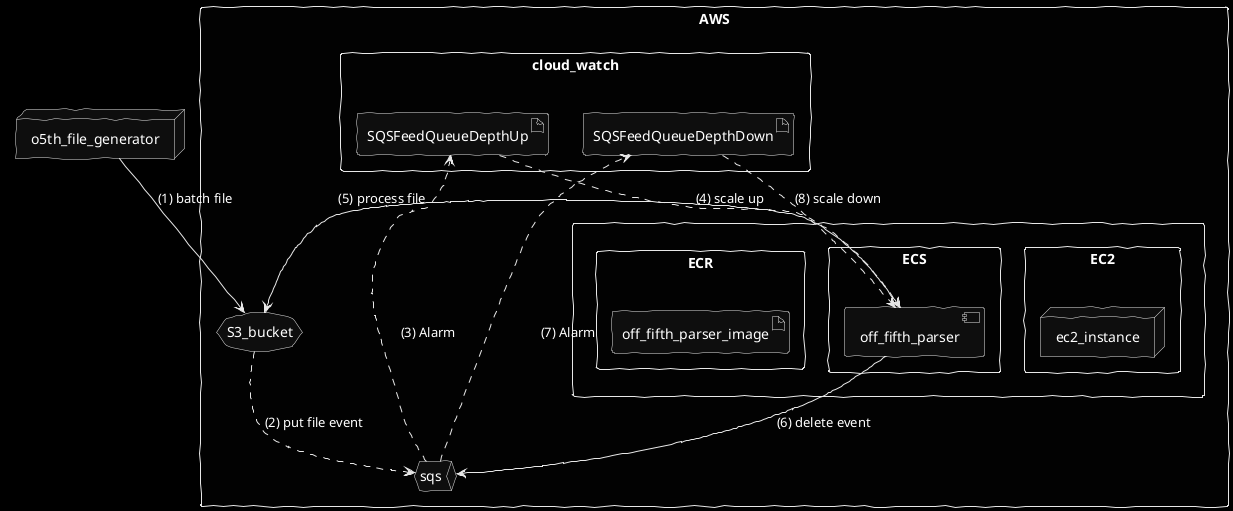 
,------------.  ,-------------------.   ,----------------.   ,----------------------.
|ec2_instance|  |o5th_file_generator|   |off_fifth_parser|   |off_fifth_parser_image|
|------------|  |-------------------|   |----------------|   |----------------------|
|------------|  |-------------------|   |----------------|   |----------------------|
`------------'  `-------------------'   `----------------'   `----------------------'
                                                 |
                                                 |
                           ,---------.           |
                           |S3_bucket|           |
                           |---------|           |
                           |---------|           |
                           `---------'           |
                                                 |
                                               ,---.
                                               |sqs|
                                               |---|
                                               |---|
                                               `---'


                          ,-------------------.   ,---------------------.
                          |SQSFeedQueueDepthUp|   |SQSFeedQueueDepthDown|
                          |-------------------|   |---------------------|
                          |-------------------|   |---------------------|
                          `-------------------'   `---------------------'

@startuml

skinparam handwritten true
skinparam monochrome reverse

skinparam rectangle {
  backgroundColor Ivory
}


rectangle AWS {
  rectangle {
    rectangle EC2{
      node ec2_instance
    }
    rectangle ECS {
      component off_fifth_parser
    }
    rectangle ECR {
      artifact  off_fifth_parser_image
    }
  }
  rectangle cloud_watch {
    artifact SQSFeedQueueDepthUp
    artifact SQSFeedQueueDepthDown
  }
  queue sqs

  storage S3_bucket
}

off_fifth_parser --> S3_bucket : (5) process file
off_fifth_parser --> sqs : (6) delete event

node o5th_file_generator
o5th_file_generator --> S3_bucket : (1) batch file
S3_bucket ..> sqs : (2) put file event
sqs ..> SQSFeedQueueDepthUp : (3) Alarm
sqs ..> SQSFeedQueueDepthDown : (7) Alarm

SQSFeedQueueDepthUp ..> off_fifth_parser : (4) scale up
SQSFeedQueueDepthDown ..> off_fifth_parser : (8) scale down
@enduml
